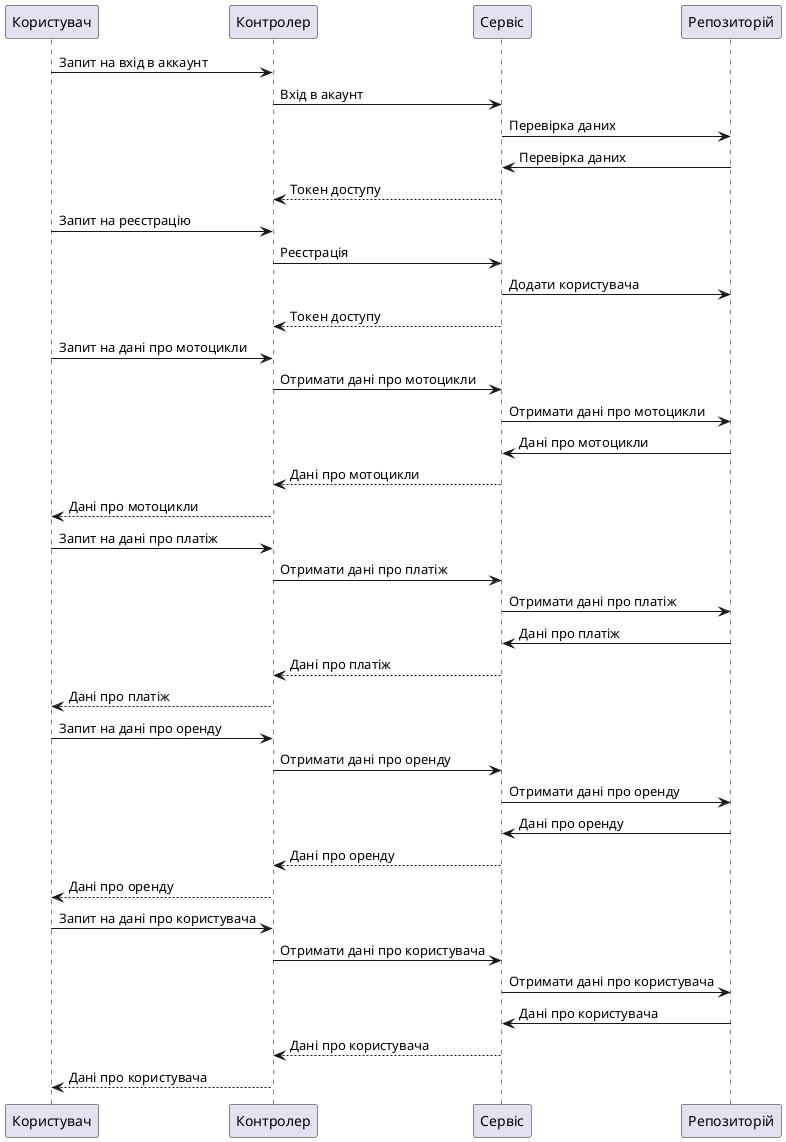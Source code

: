 @startuml

Користувач -> Контролер : Запит на вхід в аккаунт
Контролер -> Сервіс : Вхід в акаунт
Сервіс -> Репозиторій : Перевірка даних
Репозиторій -> Сервіс : Перевірка даних
Сервіс --> Контролер : Токен доступу

Користувач -> Контролер : Запит на реєстрацію
Контролер -> Сервіс : Реєстрація
Сервіс -> Репозиторій : Додати користувача
Сервіс --> Контролер : Токен доступу

Користувач -> Контролер : Запит на дані про мотоцикли
Контролер -> Сервіс : Отримати дані про мотоцикли
Сервіс -> Репозиторій : Отримати дані про мотоцикли
Репозиторій -> Сервіс : Дані про мотоцикли
Сервіс --> Контролер : Дані про мотоцикли
Контролер --> Користувач : Дані про мотоцикли

Користувач -> Контролер : Запит на дані про платіж
Контролер -> Сервіс : Отримати дані про платіж
Сервіс -> Репозиторій : Отримати дані про платіж
Репозиторій -> Сервіс : Дані про платіж
Сервіс --> Контролер : Дані про платіж
Контролер --> Користувач : Дані про платіж

Користувач -> Контролер : Запит на дані про оренду
Контролер -> Сервіс : Отримати дані про оренду
Сервіс -> Репозиторій : Отримати дані про оренду
Репозиторій -> Сервіс : Дані про оренду
Сервіс --> Контролер : Дані про оренду
Контролер --> Користувач : Дані про оренду

Користувач -> Контролер : Запит на дані про користувача
Контролер -> Сервіс : Отримати дані про користувача
Сервіс -> Репозиторій : Отримати дані про користувача
Репозиторій -> Сервіс : Дані про користувача
Сервіс --> Контролер : Дані про користувача
Контролер --> Користувач : Дані про користувача

@enduml
